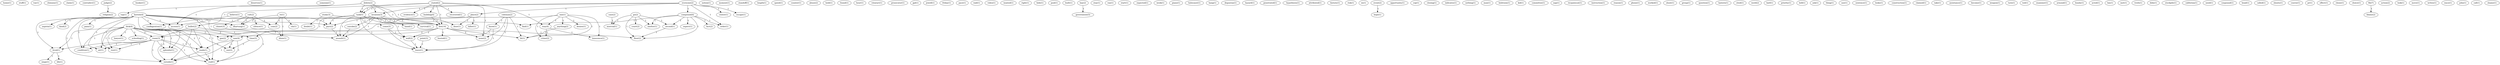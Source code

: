 digraph G {
  home [ label="home(1)" ];
  stuff [ label="stuff(1)" ];
  toy [ label="toy(1)" ];
  chimney [ label="chimney(1)" ];
  claim [ label="claim(1)" ];
  contradict [ label="contradict(1)" ];
  judge [ label="judge(2)" ];
  religion [ label="religion(2)" ];
  bunker [ label="bunker(1)" ];
  deserves [ label="deserves(1)" ];
  someone [ label="someone(1)" ];
  study [ label="study(3)" ];
  doubt [ label="doubt(1)" ];
  fire [ label="fire(14)" ];
  notion [ label="notion(1)" ];
  moment [ label="moment(1)" ];
  case [ label="case(2)" ];
  mistrial [ label="mistrial(1)" ];
  debris [ label="debris(2)" ];
  top [ label="top(1)" ];
  invasion [ label="invasion(3)" ];
  tank [ label="tank(5)" ];
  door [ label="door(1)" ];
  access [ label="access(1)" ];
  standoff [ label="standoff(1)" ];
  length [ label="length(1)" ];
  speed [ label="speed(1)" ];
  counter [ label="counter(1)" ];
  abuse [ label="abuse(2)" ];
  hold [ label="hold(1)" ];
  found [ label="found(1)" ];
  stated [ label="stated(2)" ];
  building [ label="building(4)" ];
  evidence [ label="evidence(1)" ];
  bullet [ label="bullet(2)" ];
  way [ label="way(4)" ];
  recovered [ label="recovered(1)" ];
  none [ label="none(2)" ];
  hour [ label="hour(1)" ];
  rotaract [ label="rotaract(1)" ];
  cult [ label="cult(2)" ];
  chinet [ label="chinet(3)" ];
  com [ label="com(2)" ];
  silence [ label="silence(1)" ];
  dhartung [ label="dhartung(1)" ];
  prosecutor [ label="prosecutor(1)" ];
  jgd [ label="jgd(1)" ];
  jewell [ label="jewell(1)" ];
  friday [ label="friday(1)" ];
  pace [ label="pace(1)" ];
  raid [ label="raid(1)" ];
  dixie [ label="dixie(1)" ];
  video [ label="video(1)" ];
  wanted [ label="wanted(1)" ];
  right [ label="right(1)" ];
  hide [ label="hide(1)" ];
  pool [ label="pool(1)" ];
  built [ label="built(1)" ];
  hay [ label="hay(2)" ];
  government [ label="government(5)" ];
  go [ label="go(2)" ];
  shelter [ label="shelter(1)" ];
  second [ label="second(1)" ];
  floor [ label="floor(2)" ];
  court [ label="court(2)" ];
  stay [ label="stay(1)" ];
  ran [ label="ran(1)" ];
  start [ label="start(1)" ];
  everyone [ label="everyone(2)" ];
  center [ label="center(1)" ];
  escape [ label="escape(1)" ];
  place [ label="place(2)" ];
  compound [ label="compound(4)" ];
  order [ label="order(1)" ];
  expected [ label="expected(1)" ];
  week [ label="week(1)" ];
  piano [ label="piano(1)" ];
  holocaust [ label="holocaust(1)" ];
  hang [ label="hang(1)" ];
  suicide [ label="suicide(2)" ];
  hand [ label="hand(1)" ];
  pact [ label="pact(2)" ];
  assault [ label="assault(1)" ];
  survival [ label="survival(1)" ];
  degueran [ label="degueran(1)" ];
  hazard [ label="hazard(1)" ];
  penetrated [ label="penetrated(1)" ];
  hypothesis [ label="hypothesis(1)" ];
  attributed [ label="attributed(1)" ];
  history [ label="history(1)" ];
  point [ label="point(3)" ];
  leave [ label="leave(1)" ];
  risk [ label="risk(1)" ];
  ex [ label="ex(1)" ];
  event [ label="event(2)" ];
  hope [ label="hope(1)" ];
  opportunity [ label="opportunity(1)" ];
  cop [ label="cop(1)" ];
  come [ label="come(3)" ];
  gas [ label="gas(2)" ];
  wall [ label="wall(2)" ];
  killer [ label="killer(1)" ];
  closing [ label="closing(1)" ];
  busted [ label="busted(1)" ];
  room [ label="room(3)" ];
  saw [ label="saw(4)" ];
  lit [ label="lit(1)" ];
  indicates [ label="indicates(1)" ];
  re [ label="re(1)" ];
  chi [ label="chi(1)" ];
  nothing [ label="nothing(1)" ];
  man [ label="man(1)" ];
  made [ label="made(1)" ];
  roof [ label="roof(1)" ];
  outside [ label="outside(1)" ];
  bedroom [ label="bedroom(1)" ];
  dick [ label="dick(4)" ];
  lawyer [ label="lawyer(1)" ];
  time [ label="time(3)" ];
  schooling [ label="schooling(1)" ];
  splendor [ label="splendor(1)" ];
  lived [ label="lived(1)" ];
  condition [ label="condition(1)" ];
  air [ label="air(1)" ];
  rest [ label="rest(1)" ];
  see [ label="see(2)" ];
  kid [ label="kid(1)" ];
  committee [ label="committee(1)" ];
  nap [ label="nap(1)" ];
  recquiescat [ label="recquiescat(1)" ];
  fact [ label="fact(2)" ];
  expect [ label="expect(1)" ];
  find [ label="find(1)" ];
  instruction [ label="instruction(1)" ];
  reason [ label="reason(1)" ];
  phone [ label="phone(1)" ];
  worked [ label="worked(1)" ];
  one [ label="one(1)" ];
  innocence [ label="innocence(1)" ];
  denies [ label="denies(1)" ];
  anything [ label="anything(2)" ];
  crime [ label="crime(2)" ];
  shoot [ label="shoot(1)" ];
  group [ label="group(1)" ];
  question [ label="question(1)" ];
  lantern [ label="lantern(1)" ];
  cited [ label="cited(1)" ];
  word [ label="word(2)" ];
  batf [ label="batf(1)" ];
  priority [ label="priority(1)" ];
  hell [ label="hell(1)" ];
  ask [ label="ask(1)" ];
  thing [ label="thing(1)" ];
  use [ label="use(1)" ];
  sentence [ label="sentence(1)" ];
  looks [ label="looks(1)" ];
  believe [ label="believe(1)" ];
  conflagration [ label="conflagration(1)" ];
  construction [ label="construction(1)" ];
  claimed [ label="claimed(1)" ];
  take [ label="take(1)" ];
  assistance [ label="assistance(1)" ];
  become [ label="become(1)" ];
  weapon [ label="weapon(1)" ];
  coleman [ label="coleman(2)" ];
  know [ label="know(1)" ];
  turn [ label="turn(1)" ];
  ted [ label="ted(1)" ];
  examiner [ label="examiner(1)" ];
  armond [ label="armond(1)" ];
  bundy [ label="bundy(1)" ];
  acted [ label="acted(1)" ];
  hm [ label="hm(1)" ];
  met [ label="met(1)" ];
  truth [ label="truth(1)" ];
  didn [ label="didn(1)" ];
  stockpile [ label="stockpile(1)" ];
  california [ label="california(1)" ];
  need [ label="need(1)" ];
  koresh [ label="koresh(4)" ];
  aspirin [ label="aspirin(1)" ];
  kind [ label="kind(2)" ];
  pain [ label="pain(1)" ];
  coupound [ label="coupound(1)" ];
  head [ label="head(1)" ];
  called [ label="called(1)" ];
  siege [ label="siege(1)" ];
  life [ label="life(1)" ];
  shoots [ label="shoots(1)" ];
  course [ label="course(1)" ];
  pr [ label="pr(1)" ];
  effect [ label="effect(1)" ];
  chose [ label="chose(1)" ];
  choice [ label="choice(1)" ];
  fbi [ label="fbi(7)" ];
  blame [ label="blame(2)" ];
  action [ label="action(2)" ];
  look [ label="look(1)" ];
  move [ label="move(1)" ];
  writes [ label="writes(1)" ];
  waco [ label="waco(1)" ];
  john [ label="john(1)" ];
  call [ label="call(1)" ];
  shame [ label="shame(1)" ];
  judge -> religion [ label="1" ];
  study -> doubt [ label="1" ];
  study -> fire [ label="1" ];
  case -> mistrial [ label="1" ];
  debris -> top [ label="1" ];
  debris -> invasion [ label="1" ];
  debris -> tank [ label="1" ];
  debris -> fire [ label="1" ];
  debris -> door [ label="1" ];
  debris -> access [ label="1" ];
  stated -> building [ label="1" ];
  stated -> evidence [ label="1" ];
  stated -> tank [ label="1" ];
  stated -> fire [ label="1" ];
  stated -> bullet [ label="1" ];
  stated -> way [ label="1" ];
  stated -> recovered [ label="1" ];
  stated -> none [ label="1" ];
  cult -> chinet [ label="1" ];
  cult -> com [ label="1" ];
  cult -> silence [ label="1" ];
  cult -> dhartung [ label="1" ];
  chinet -> dixie [ label="1" ];
  building -> fire [ label="1" ];
  hay -> government [ label="1" ];
  go -> mistrial [ label="1" ];
  go -> shelter [ label="1" ];
  go -> second [ label="1" ];
  go -> floor [ label="1" ];
  go -> court [ label="1" ];
  everyone -> invasion [ label="1" ];
  everyone -> center [ label="1" ];
  everyone -> escape [ label="1" ];
  everyone -> tank [ label="1" ];
  everyone -> place [ label="1" ];
  everyone -> compound [ label="1" ];
  everyone -> order [ label="1" ];
  invasion -> suicide [ label="1" ];
  invasion -> fire [ label="1" ];
  invasion -> hand [ label="1" ];
  invasion -> pact [ label="1" ];
  invasion -> assault [ label="1" ];
  invasion -> survival [ label="1" ];
  suicide -> assault [ label="1" ];
  point -> leave [ label="1" ];
  event -> hope [ label="1" ];
  tank -> fire [ label="2" ];
  tank -> come [ label="1" ];
  tank -> gas [ label="1" ];
  tank -> wall [ label="1" ];
  tank -> pact [ label="1" ];
  tank -> leave [ label="1" ];
  tank -> assault [ label="1" ];
  place -> door [ label="1" ];
  place -> killer [ label="1" ];
  place -> access [ label="1" ];
  fire -> busted [ label="2" ];
  fire -> room [ label="1" ];
  fire -> floor [ label="1" ];
  fire -> saw [ label="2" ];
  fire -> none [ label="2" ];
  fire -> wall [ label="2" ];
  fire -> lit [ label="4" ];
  re -> chi [ label="1" ];
  re -> com [ label="1" ];
  re -> dixie [ label="1" ];
  re -> dhartung [ label="1" ];
  bullet -> room [ label="1" ];
  bullet -> made [ label="1" ];
  bullet -> roof [ label="1" ];
  bullet -> outside [ label="1" ];
  dick -> room [ label="2" ];
  dick -> gas [ label="1" ];
  dick -> lawyer [ label="1" ];
  dick -> time [ label="1" ];
  dick -> schooling [ label="1" ];
  dick -> saw [ label="2" ];
  dick -> made [ label="2" ];
  dick -> splendor [ label="1" ];
  dick -> lived [ label="1" ];
  dick -> condition [ label="1" ];
  dick -> roof [ label="1" ];
  dick -> air [ label="1" ];
  dick -> rest [ label="1" ];
  dick -> see [ label="1" ];
  dick -> outside [ label="1" ];
  come -> wall [ label="1" ];
  come -> leave [ label="1" ];
  compound -> order [ label="1" ];
  compound -> shelter [ label="1" ];
  compound -> second [ label="1" ];
  compound -> floor [ label="1" ];
  compound -> fact [ label="1" ];
  compound -> expect [ label="1" ];
  compound -> find [ label="1" ];
  room -> made [ label="1" ];
  room -> splendor [ label="1" ];
  room -> lived [ label="1" ];
  room -> condition [ label="1" ];
  room -> roof [ label="1" ];
  room -> air [ label="1" ];
  room -> rest [ label="1" ];
  room -> outside [ label="1" ];
  one -> way [ label="1" ];
  one -> time [ label="1" ];
  one -> innocence [ label="1" ];
  one -> denies [ label="1" ];
  one -> anything [ label="1" ];
  one -> lit [ label="1" ];
  one -> crime [ label="1" ];
  way -> innocence [ label="1" ];
  way -> crime [ label="1" ];
  time -> see [ label="1" ];
  second -> floor [ label="1" ];
  believe -> pact [ label="1" ];
  believe -> conflagration [ label="1" ];
  saw -> made [ label="1" ];
  saw -> roof [ label="1" ];
  saw -> see [ label="1" ];
  saw -> outside [ label="1" ];
  made -> roof [ label="1" ];
  made -> outside [ label="1" ];
  coleman -> know [ label="1" ];
  coleman -> none [ label="1" ];
  coleman -> leave [ label="1" ];
  coleman -> lit [ label="1" ];
  know -> wall [ label="1" ];
  know -> leave [ label="1" ];
  wall -> leave [ label="1" ];
  koresh -> pact [ label="1" ];
  koresh -> splendor [ label="1" ];
  koresh -> lived [ label="1" ];
  koresh -> condition [ label="1" ];
  koresh -> roof [ label="1" ];
  koresh -> conflagration [ label="1" ];
  koresh -> assault [ label="1" ];
  koresh -> dhartung [ label="1" ];
  koresh -> aspirin [ label="1" ];
  koresh -> air [ label="1" ];
  koresh -> rest [ label="1" ];
  koresh -> access [ label="1" ];
  koresh -> find [ label="1" ];
  koresh -> outside [ label="1" ];
  koresh -> kind [ label="1" ];
  koresh -> pain [ label="1" ];
  pact -> assault [ label="1" ];
  anything -> lit [ label="1" ];
  lived -> siege [ label="1" ];
  lived -> life [ label="1" ];
  fbi -> blame [ label="1" ];
}
